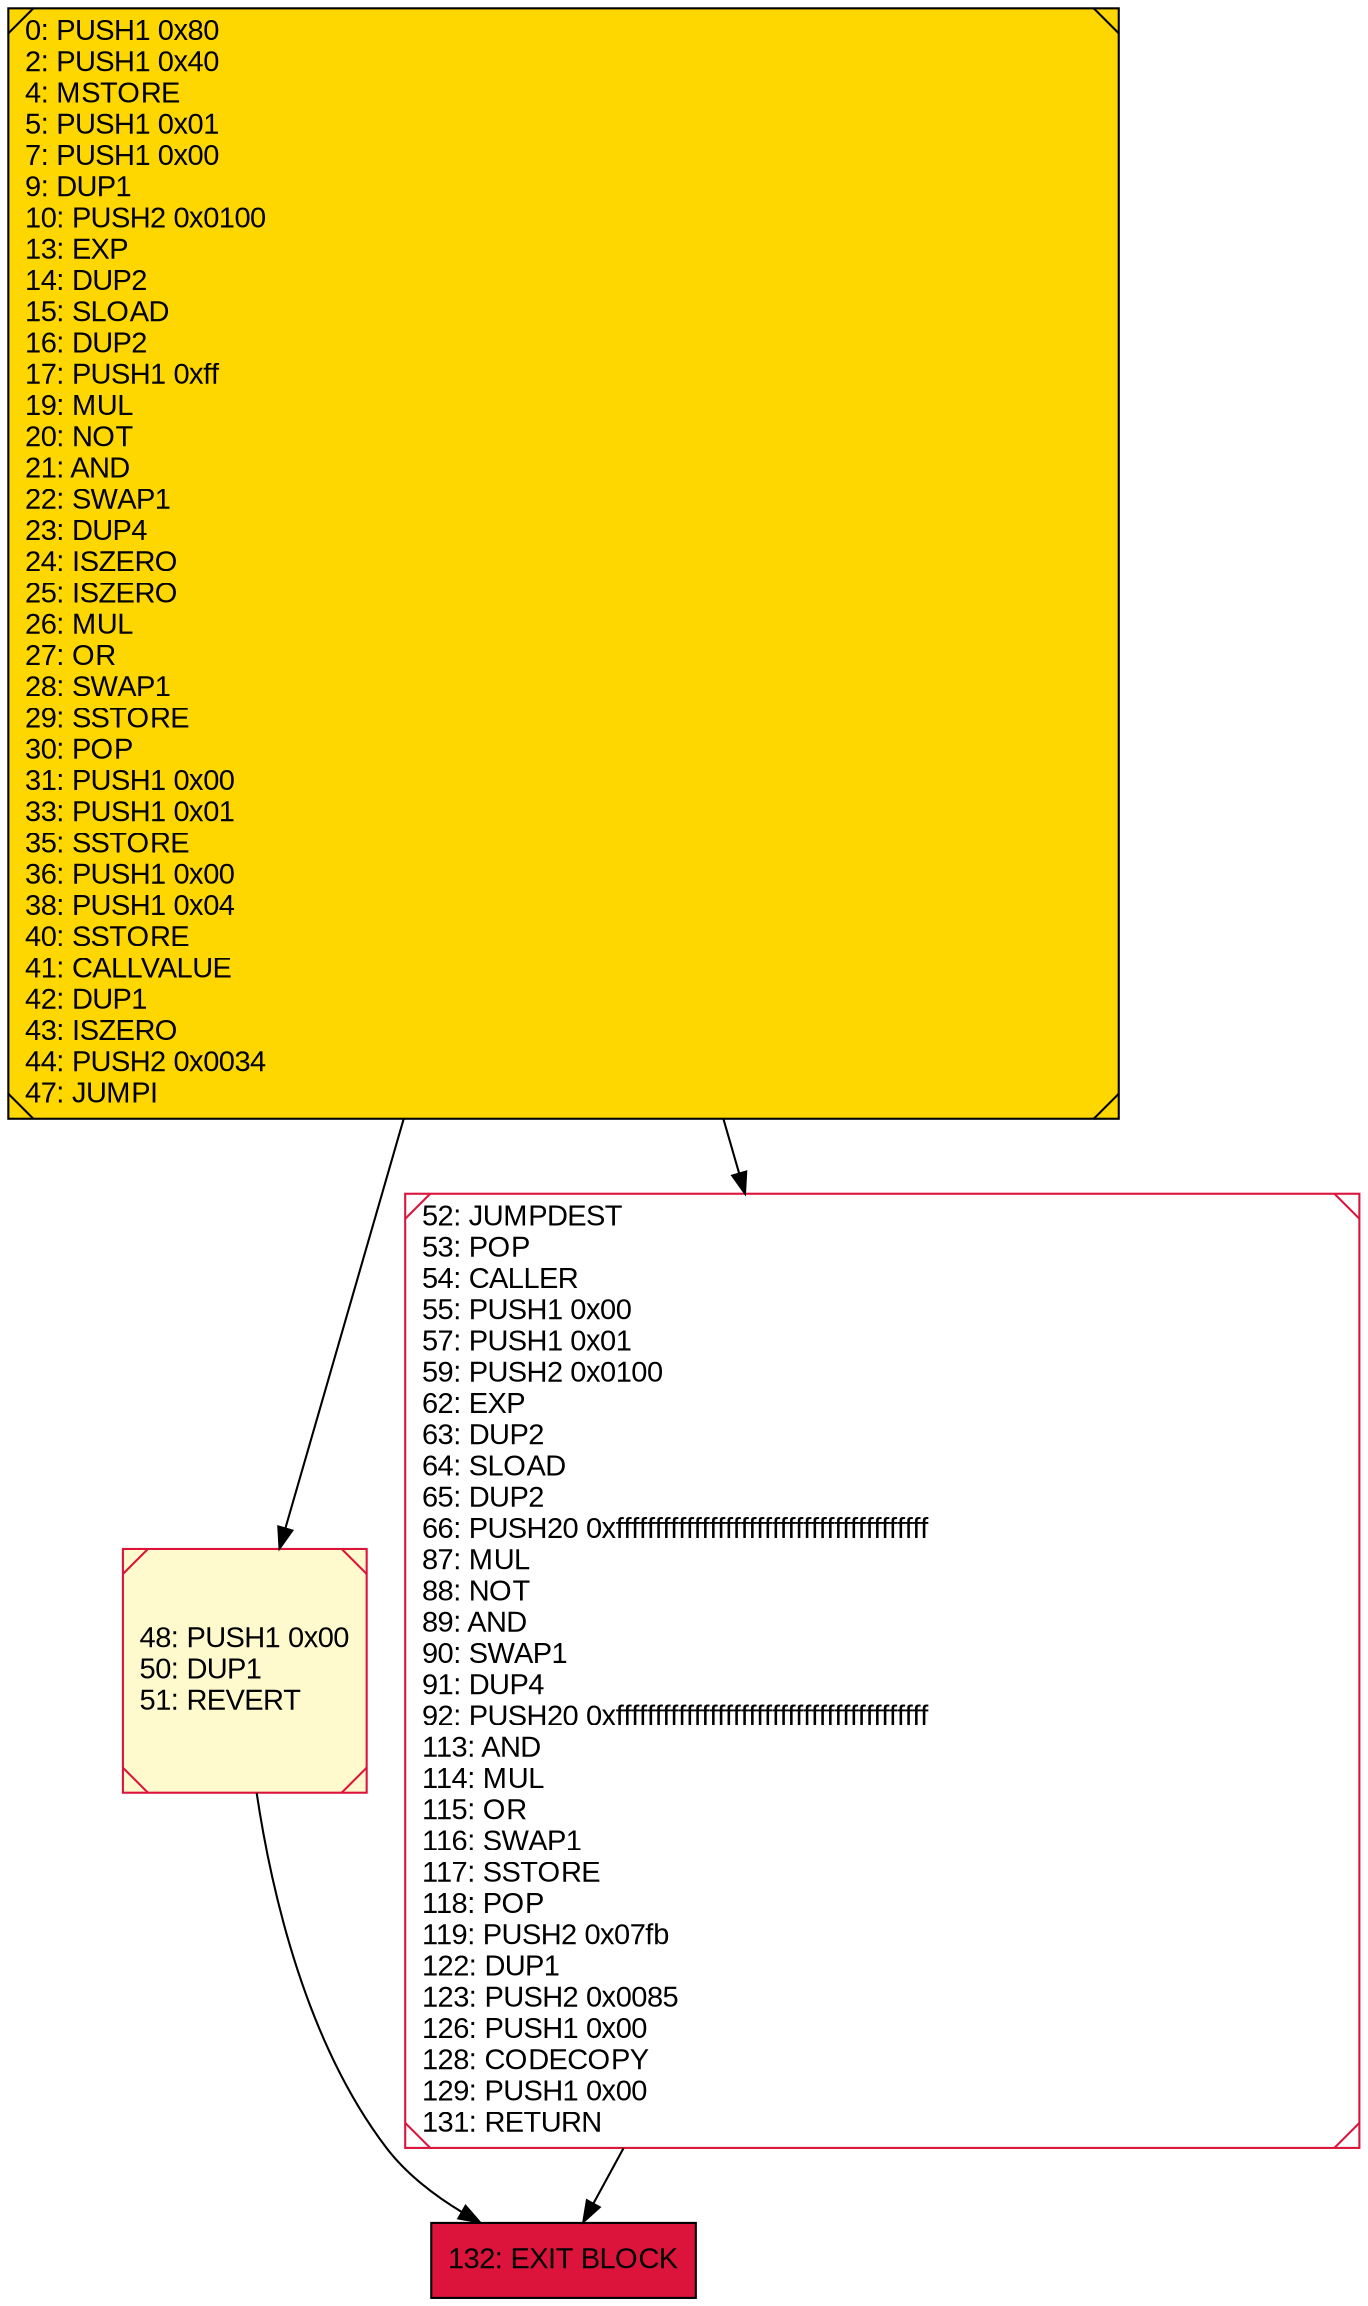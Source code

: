 digraph G {
bgcolor=transparent rankdir=UD;
node [shape=box style=filled color=black fillcolor=white fontname=arial fontcolor=black];
48 [label="48: PUSH1 0x00\l50: DUP1\l51: REVERT\l" fillcolor=lemonchiffon shape=Msquare color=crimson ];
132 [label="132: EXIT BLOCK\l" fillcolor=crimson ];
52 [label="52: JUMPDEST\l53: POP\l54: CALLER\l55: PUSH1 0x00\l57: PUSH1 0x01\l59: PUSH2 0x0100\l62: EXP\l63: DUP2\l64: SLOAD\l65: DUP2\l66: PUSH20 0xffffffffffffffffffffffffffffffffffffffff\l87: MUL\l88: NOT\l89: AND\l90: SWAP1\l91: DUP4\l92: PUSH20 0xffffffffffffffffffffffffffffffffffffffff\l113: AND\l114: MUL\l115: OR\l116: SWAP1\l117: SSTORE\l118: POP\l119: PUSH2 0x07fb\l122: DUP1\l123: PUSH2 0x0085\l126: PUSH1 0x00\l128: CODECOPY\l129: PUSH1 0x00\l131: RETURN\l" shape=Msquare color=crimson ];
0 [label="0: PUSH1 0x80\l2: PUSH1 0x40\l4: MSTORE\l5: PUSH1 0x01\l7: PUSH1 0x00\l9: DUP1\l10: PUSH2 0x0100\l13: EXP\l14: DUP2\l15: SLOAD\l16: DUP2\l17: PUSH1 0xff\l19: MUL\l20: NOT\l21: AND\l22: SWAP1\l23: DUP4\l24: ISZERO\l25: ISZERO\l26: MUL\l27: OR\l28: SWAP1\l29: SSTORE\l30: POP\l31: PUSH1 0x00\l33: PUSH1 0x01\l35: SSTORE\l36: PUSH1 0x00\l38: PUSH1 0x04\l40: SSTORE\l41: CALLVALUE\l42: DUP1\l43: ISZERO\l44: PUSH2 0x0034\l47: JUMPI\l" fillcolor=lemonchiffon shape=Msquare fillcolor=gold ];
52 -> 132;
48 -> 132;
0 -> 48;
0 -> 52;
}